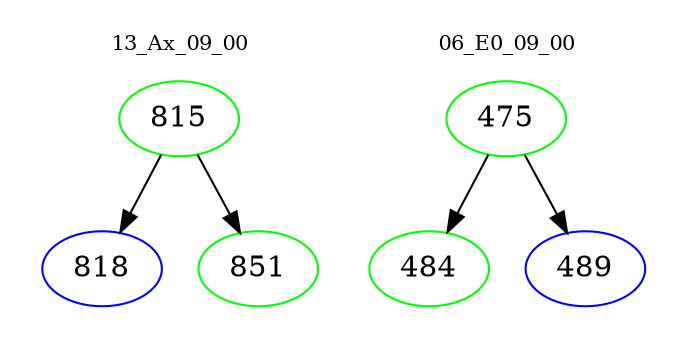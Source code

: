 digraph{
subgraph cluster_0 {
color = white
label = "13_Ax_09_00";
fontsize=10;
T0_815 [label="815", color="green"]
T0_815 -> T0_818 [color="black"]
T0_818 [label="818", color="blue"]
T0_815 -> T0_851 [color="black"]
T0_851 [label="851", color="green"]
}
subgraph cluster_1 {
color = white
label = "06_E0_09_00";
fontsize=10;
T1_475 [label="475", color="green"]
T1_475 -> T1_484 [color="black"]
T1_484 [label="484", color="green"]
T1_475 -> T1_489 [color="black"]
T1_489 [label="489", color="blue"]
}
}
